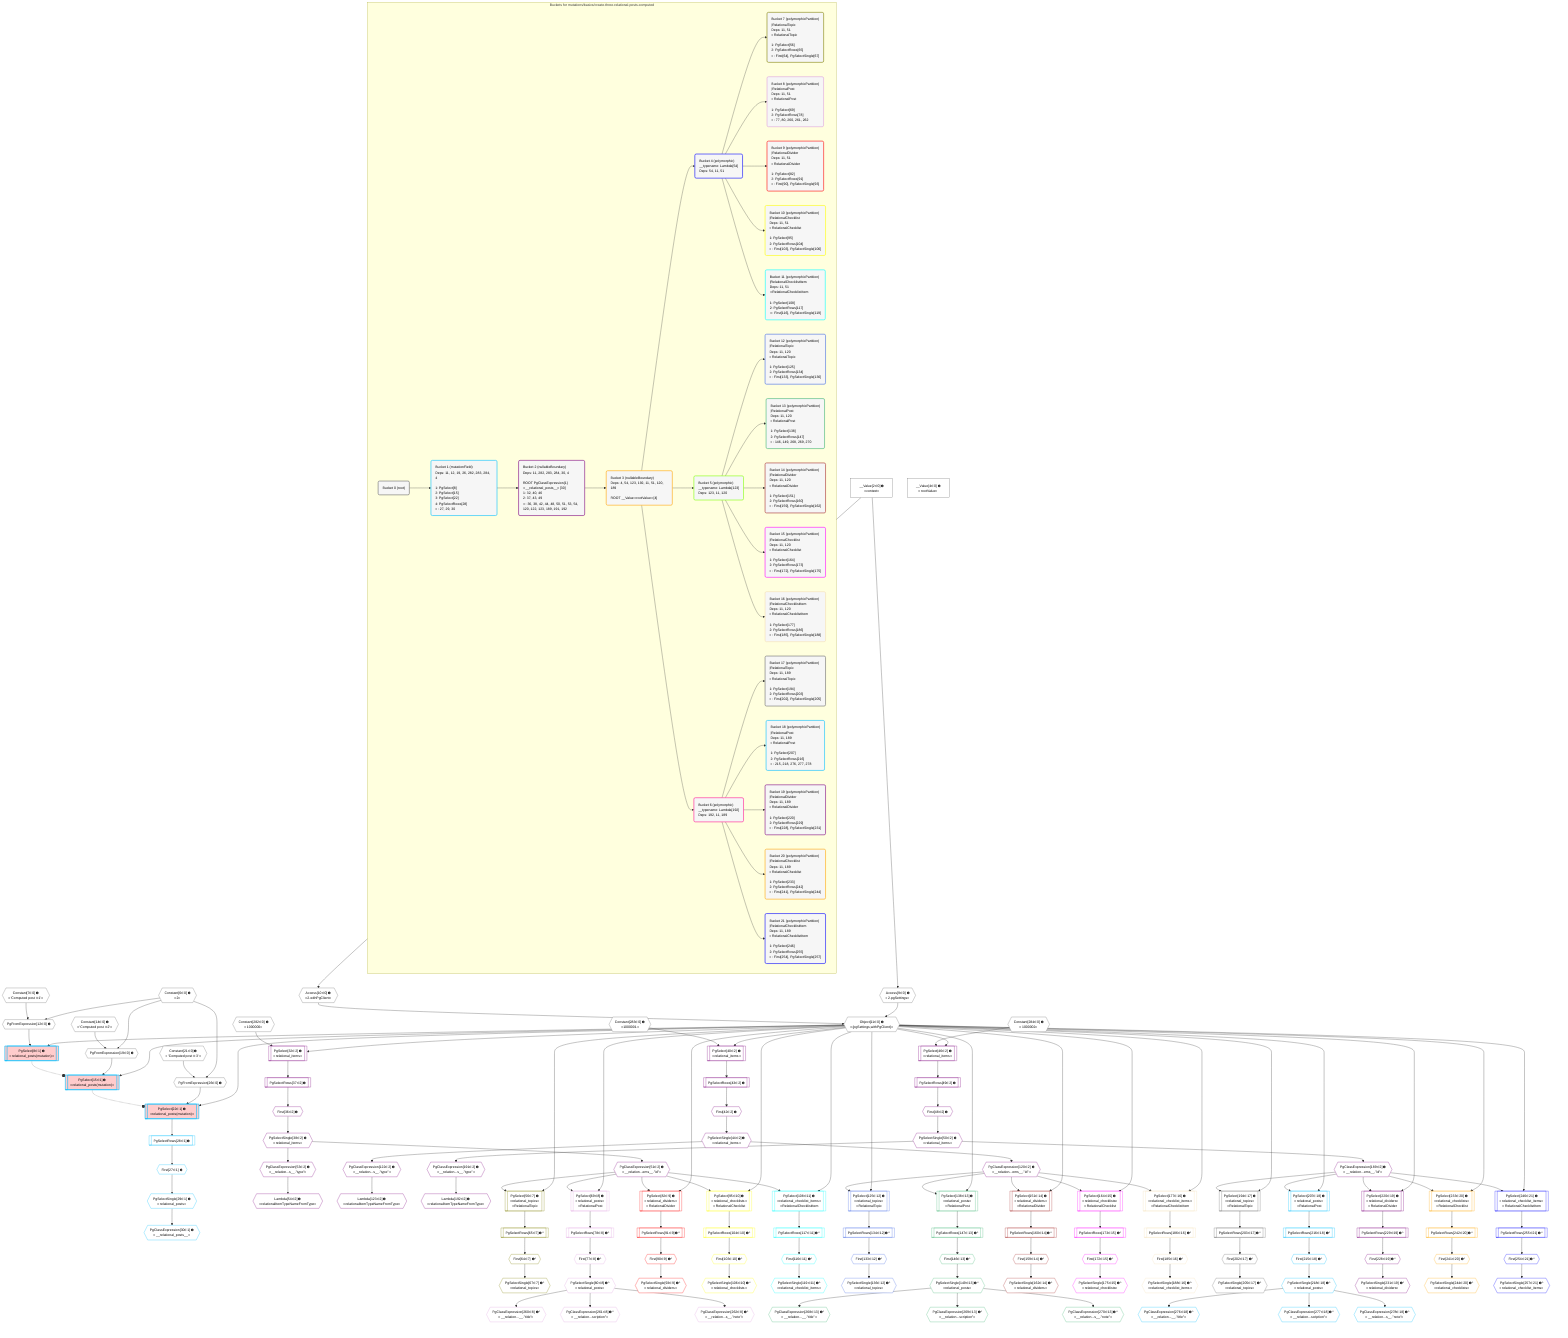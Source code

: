 %%{init: {'themeVariables': { 'fontSize': '12px'}}}%%
graph TD
    classDef path fill:#eee,stroke:#000,color:#000
    classDef plan fill:#fff,stroke-width:1px,color:#000
    classDef itemplan fill:#fff,stroke-width:2px,color:#000
    classDef unbatchedplan fill:#dff,stroke-width:1px,color:#000
    classDef sideeffectplan fill:#fcc,stroke-width:2px,color:#000
    classDef bucket fill:#f6f6f6,color:#000,stroke-width:2px,text-align:left

    subgraph "Buckets for mutations/basics/create-three-relational-posts-computed"
    Bucket0("Bucket 0 (root)"):::bucket
    Bucket1("Bucket 1 (mutationField)<br />Deps: 11, 12, 19, 26, 282, 283, 284, 4<br /><br />1: PgSelect[8]<br />2: PgSelect[15]<br />3: PgSelect[22]<br />4: PgSelectRows[28]<br />ᐳ: 27, 29, 30"):::bucket
    Bucket2("Bucket 2 (nullableBoundary)<br />Deps: 11, 282, 283, 284, 30, 4<br /><br />ROOT PgClassExpression{1}ᐸ__relational_posts__ᐳ[30]<br />1: 32, 40, 46<br />2: 37, 43, 49<br />ᐳ: 36, 38, 42, 44, 48, 50, 51, 53, 54, 120, 122, 123, 189, 191, 192"):::bucket
    Bucket3("Bucket 3 (nullableBoundary)<br />Deps: 4, 54, 123, 192, 11, 51, 120, 189<br /><br />ROOT __ValueᐸrootValueᐳ[4]"):::bucket
    Bucket4("Bucket 4 (polymorphic)<br />__typename: Lambda[54]<br />Deps: 54, 11, 51"):::bucket
    Bucket5("Bucket 5 (polymorphic)<br />__typename: Lambda[123]<br />Deps: 123, 11, 120"):::bucket
    Bucket6("Bucket 6 (polymorphic)<br />__typename: Lambda[192]<br />Deps: 192, 11, 189"):::bucket
    Bucket7("Bucket 7 (polymorphicPartition)<br />|RelationalTopic<br />Deps: 11, 51<br />ᐳRelationalTopic<br /><br />1: PgSelect[56]<br />2: PgSelectRows[65]<br />ᐳ: First[64], PgSelectSingle[67]"):::bucket
    Bucket8("Bucket 8 (polymorphicPartition)<br />|RelationalPost<br />Deps: 11, 51<br />ᐳRelationalPost<br /><br />1: PgSelect[69]<br />2: PgSelectRows[78]<br />ᐳ: 77, 80, 260, 261, 262"):::bucket
    Bucket9("Bucket 9 (polymorphicPartition)<br />|RelationalDivider<br />Deps: 11, 51<br />ᐳRelationalDivider<br /><br />1: PgSelect[82]<br />2: PgSelectRows[91]<br />ᐳ: First[90], PgSelectSingle[93]"):::bucket
    Bucket10("Bucket 10 (polymorphicPartition)<br />|RelationalChecklist<br />Deps: 11, 51<br />ᐳRelationalChecklist<br /><br />1: PgSelect[95]<br />2: PgSelectRows[104]<br />ᐳ: First[103], PgSelectSingle[106]"):::bucket
    Bucket11("Bucket 11 (polymorphicPartition)<br />|RelationalChecklistItem<br />Deps: 11, 51<br />ᐳRelationalChecklistItem<br /><br />1: PgSelect[108]<br />2: PgSelectRows[117]<br />ᐳ: First[116], PgSelectSingle[119]"):::bucket
    Bucket12("Bucket 12 (polymorphicPartition)<br />|RelationalTopic<br />Deps: 11, 120<br />ᐳRelationalTopic<br /><br />1: PgSelect[125]<br />2: PgSelectRows[134]<br />ᐳ: First[133], PgSelectSingle[136]"):::bucket
    Bucket13("Bucket 13 (polymorphicPartition)<br />|RelationalPost<br />Deps: 11, 120<br />ᐳRelationalPost<br /><br />1: PgSelect[138]<br />2: PgSelectRows[147]<br />ᐳ: 146, 149, 268, 269, 270"):::bucket
    Bucket14("Bucket 14 (polymorphicPartition)<br />|RelationalDivider<br />Deps: 11, 120<br />ᐳRelationalDivider<br /><br />1: PgSelect[151]<br />2: PgSelectRows[160]<br />ᐳ: First[159], PgSelectSingle[162]"):::bucket
    Bucket15("Bucket 15 (polymorphicPartition)<br />|RelationalChecklist<br />Deps: 11, 120<br />ᐳRelationalChecklist<br /><br />1: PgSelect[164]<br />2: PgSelectRows[173]<br />ᐳ: First[172], PgSelectSingle[175]"):::bucket
    Bucket16("Bucket 16 (polymorphicPartition)<br />|RelationalChecklistItem<br />Deps: 11, 120<br />ᐳRelationalChecklistItem<br /><br />1: PgSelect[177]<br />2: PgSelectRows[186]<br />ᐳ: First[185], PgSelectSingle[188]"):::bucket
    Bucket17("Bucket 17 (polymorphicPartition)<br />|RelationalTopic<br />Deps: 11, 189<br />ᐳRelationalTopic<br /><br />1: PgSelect[194]<br />2: PgSelectRows[203]<br />ᐳ: First[202], PgSelectSingle[205]"):::bucket
    Bucket18("Bucket 18 (polymorphicPartition)<br />|RelationalPost<br />Deps: 11, 189<br />ᐳRelationalPost<br /><br />1: PgSelect[207]<br />2: PgSelectRows[216]<br />ᐳ: 215, 218, 276, 277, 278"):::bucket
    Bucket19("Bucket 19 (polymorphicPartition)<br />|RelationalDivider<br />Deps: 11, 189<br />ᐳRelationalDivider<br /><br />1: PgSelect[220]<br />2: PgSelectRows[229]<br />ᐳ: First[228], PgSelectSingle[231]"):::bucket
    Bucket20("Bucket 20 (polymorphicPartition)<br />|RelationalChecklist<br />Deps: 11, 189<br />ᐳRelationalChecklist<br /><br />1: PgSelect[233]<br />2: PgSelectRows[242]<br />ᐳ: First[241], PgSelectSingle[244]"):::bucket
    Bucket21("Bucket 21 (polymorphicPartition)<br />|RelationalChecklistItem<br />Deps: 11, 189<br />ᐳRelationalChecklistItem<br /><br />1: PgSelect[246]<br />2: PgSelectRows[255]<br />ᐳ: First[254], PgSelectSingle[257]"):::bucket
    end
    Bucket0 --> Bucket1
    Bucket1 --> Bucket2
    Bucket2 --> Bucket3
    Bucket3 --> Bucket4 & Bucket5 & Bucket6
    Bucket4 --> Bucket7 & Bucket8 & Bucket9 & Bucket10 & Bucket11
    Bucket5 --> Bucket12 & Bucket13 & Bucket14 & Bucket15 & Bucket16
    Bucket6 --> Bucket17 & Bucket18 & Bucket19 & Bucket20 & Bucket21

    %% plan dependencies
    Object11{{"Object[11∈0] ➊<br />ᐸ{pgSettings,withPgClient}ᐳ"}}:::plan
    Access9{{"Access[9∈0] ➊<br />ᐸ2.pgSettingsᐳ"}}:::plan
    Access10{{"Access[10∈0] ➊<br />ᐸ2.withPgClientᐳ"}}:::plan
    Access9 & Access10 --> Object11
    PgFromExpression12{{"PgFromExpression[12∈0] ➊"}}:::plan
    Constant6{{"Constant[6∈0] ➊<br />ᐸ2ᐳ"}}:::plan
    Constant7{{"Constant[7∈0] ➊<br />ᐸ'Computed post ꖛ1'ᐳ"}}:::plan
    Constant6 & Constant7 --> PgFromExpression12
    PgFromExpression19{{"PgFromExpression[19∈0] ➊"}}:::plan
    Constant14{{"Constant[14∈0] ➊<br />ᐸ'Computed post ꖛ2'ᐳ"}}:::plan
    Constant6 & Constant14 --> PgFromExpression19
    PgFromExpression26{{"PgFromExpression[26∈0] ➊"}}:::plan
    Constant21{{"Constant[21∈0] ➊<br />ᐸ'Computed post ꖛ3'ᐳ"}}:::plan
    Constant6 & Constant21 --> PgFromExpression26
    __Value2["__Value[2∈0] ➊<br />ᐸcontextᐳ"]:::plan
    __Value2 --> Access9
    __Value2 --> Access10
    __Value4["__Value[4∈0] ➊<br />ᐸrootValueᐳ"]:::plan
    Constant282{{"Constant[282∈0] ➊<br />ᐸ1000000ᐳ"}}:::plan
    Constant283{{"Constant[283∈0] ➊<br />ᐸ1000001ᐳ"}}:::plan
    Constant284{{"Constant[284∈0] ➊<br />ᐸ1000002ᐳ"}}:::plan
    PgSelect8[["PgSelect[8∈1] ➊<br />ᐸrelational_posts(mutation)ᐳ"]]:::sideeffectplan
    Object11 & PgFromExpression12 --> PgSelect8
    PgSelect15[["PgSelect[15∈1] ➊<br />ᐸrelational_posts(mutation)ᐳ"]]:::sideeffectplan
    Object11 & PgFromExpression19 --> PgSelect15
    PgSelect22[["PgSelect[22∈1] ➊<br />ᐸrelational_posts(mutation)ᐳ"]]:::sideeffectplan
    Object11 & PgFromExpression26 --> PgSelect22
    First27{{"First[27∈1] ➊"}}:::plan
    PgSelectRows28[["PgSelectRows[28∈1] ➊"]]:::plan
    PgSelectRows28 --> First27
    PgSelect22 --> PgSelectRows28
    PgSelectSingle29{{"PgSelectSingle[29∈1] ➊<br />ᐸrelational_postsᐳ"}}:::plan
    First27 --> PgSelectSingle29
    PgClassExpression30{{"PgClassExpression[30∈1] ➊<br />ᐸ__relational_posts__ᐳ"}}:::plan
    PgSelectSingle29 --> PgClassExpression30
    PgSelect32[["PgSelect[32∈2] ➊<br />ᐸrelational_itemsᐳ"]]:::plan
    Object11 & Constant282 --> PgSelect32
    PgSelect40[["PgSelect[40∈2] ➊<br />ᐸrelational_itemsᐳ"]]:::plan
    Object11 & Constant283 --> PgSelect40
    PgSelect46[["PgSelect[46∈2] ➊<br />ᐸrelational_itemsᐳ"]]:::plan
    Object11 & Constant284 --> PgSelect46
    First36{{"First[36∈2] ➊"}}:::plan
    PgSelectRows37[["PgSelectRows[37∈2] ➊"]]:::plan
    PgSelectRows37 --> First36
    PgSelect32 --> PgSelectRows37
    PgSelectSingle38{{"PgSelectSingle[38∈2] ➊<br />ᐸrelational_itemsᐳ"}}:::plan
    First36 --> PgSelectSingle38
    First42{{"First[42∈2] ➊"}}:::plan
    PgSelectRows43[["PgSelectRows[43∈2] ➊"]]:::plan
    PgSelectRows43 --> First42
    PgSelect40 --> PgSelectRows43
    PgSelectSingle44{{"PgSelectSingle[44∈2] ➊<br />ᐸrelational_itemsᐳ"}}:::plan
    First42 --> PgSelectSingle44
    First48{{"First[48∈2] ➊"}}:::plan
    PgSelectRows49[["PgSelectRows[49∈2] ➊"]]:::plan
    PgSelectRows49 --> First48
    PgSelect46 --> PgSelectRows49
    PgSelectSingle50{{"PgSelectSingle[50∈2] ➊<br />ᐸrelational_itemsᐳ"}}:::plan
    First48 --> PgSelectSingle50
    PgClassExpression51{{"PgClassExpression[51∈2] ➊<br />ᐸ__relation...ems__.”id”ᐳ"}}:::plan
    PgSelectSingle38 --> PgClassExpression51
    PgClassExpression53{{"PgClassExpression[53∈2] ➊<br />ᐸ__relation...s__.”type”ᐳ"}}:::plan
    PgSelectSingle38 --> PgClassExpression53
    Lambda54{{"Lambda[54∈2] ➊<br />ᐸrelationalItemTypeNameFromTypeᐳ"}}:::plan
    PgClassExpression53 --> Lambda54
    PgClassExpression120{{"PgClassExpression[120∈2] ➊<br />ᐸ__relation...ems__.”id”ᐳ"}}:::plan
    PgSelectSingle44 --> PgClassExpression120
    PgClassExpression122{{"PgClassExpression[122∈2] ➊<br />ᐸ__relation...s__.”type”ᐳ"}}:::plan
    PgSelectSingle44 --> PgClassExpression122
    Lambda123{{"Lambda[123∈2] ➊<br />ᐸrelationalItemTypeNameFromTypeᐳ"}}:::plan
    PgClassExpression122 --> Lambda123
    PgClassExpression189{{"PgClassExpression[189∈2] ➊<br />ᐸ__relation...ems__.”id”ᐳ"}}:::plan
    PgSelectSingle50 --> PgClassExpression189
    PgClassExpression191{{"PgClassExpression[191∈2] ➊<br />ᐸ__relation...s__.”type”ᐳ"}}:::plan
    PgSelectSingle50 --> PgClassExpression191
    Lambda192{{"Lambda[192∈2] ➊<br />ᐸrelationalItemTypeNameFromTypeᐳ"}}:::plan
    PgClassExpression191 --> Lambda192
    PgSelect56[["PgSelect[56∈7] ➊<br />ᐸrelational_topicsᐳ<br />ᐳRelationalTopic"]]:::plan
    Object11 & PgClassExpression51 --> PgSelect56
    First64{{"First[64∈7] ➊^"}}:::plan
    PgSelectRows65[["PgSelectRows[65∈7] ➊^"]]:::plan
    PgSelectRows65 --> First64
    PgSelect56 --> PgSelectRows65
    PgSelectSingle67{{"PgSelectSingle[67∈7] ➊^<br />ᐸrelational_topicsᐳ"}}:::plan
    First64 --> PgSelectSingle67
    PgSelect69[["PgSelect[69∈8] ➊<br />ᐸrelational_postsᐳ<br />ᐳRelationalPost"]]:::plan
    Object11 & PgClassExpression51 --> PgSelect69
    First77{{"First[77∈8] ➊^"}}:::plan
    PgSelectRows78[["PgSelectRows[78∈8] ➊^"]]:::plan
    PgSelectRows78 --> First77
    PgSelect69 --> PgSelectRows78
    PgSelectSingle80{{"PgSelectSingle[80∈8] ➊^<br />ᐸrelational_postsᐳ"}}:::plan
    First77 --> PgSelectSingle80
    PgClassExpression260{{"PgClassExpression[260∈8] ➊^<br />ᐸ__relation...__.”title”ᐳ"}}:::plan
    PgSelectSingle80 --> PgClassExpression260
    PgClassExpression261{{"PgClassExpression[261∈8] ➊^<br />ᐸ__relation...scription”ᐳ"}}:::plan
    PgSelectSingle80 --> PgClassExpression261
    PgClassExpression262{{"PgClassExpression[262∈8] ➊^<br />ᐸ__relation...s__.”note”ᐳ"}}:::plan
    PgSelectSingle80 --> PgClassExpression262
    PgSelect82[["PgSelect[82∈9] ➊<br />ᐸrelational_dividersᐳ<br />ᐳRelationalDivider"]]:::plan
    Object11 & PgClassExpression51 --> PgSelect82
    First90{{"First[90∈9] ➊^"}}:::plan
    PgSelectRows91[["PgSelectRows[91∈9] ➊^"]]:::plan
    PgSelectRows91 --> First90
    PgSelect82 --> PgSelectRows91
    PgSelectSingle93{{"PgSelectSingle[93∈9] ➊^<br />ᐸrelational_dividersᐳ"}}:::plan
    First90 --> PgSelectSingle93
    PgSelect95[["PgSelect[95∈10] ➊<br />ᐸrelational_checklistsᐳ<br />ᐳRelationalChecklist"]]:::plan
    Object11 & PgClassExpression51 --> PgSelect95
    First103{{"First[103∈10] ➊^"}}:::plan
    PgSelectRows104[["PgSelectRows[104∈10] ➊^"]]:::plan
    PgSelectRows104 --> First103
    PgSelect95 --> PgSelectRows104
    PgSelectSingle106{{"PgSelectSingle[106∈10] ➊^<br />ᐸrelational_checklistsᐳ"}}:::plan
    First103 --> PgSelectSingle106
    PgSelect108[["PgSelect[108∈11] ➊<br />ᐸrelational_checklist_itemsᐳ<br />ᐳRelationalChecklistItem"]]:::plan
    Object11 & PgClassExpression51 --> PgSelect108
    First116{{"First[116∈11] ➊^"}}:::plan
    PgSelectRows117[["PgSelectRows[117∈11] ➊^"]]:::plan
    PgSelectRows117 --> First116
    PgSelect108 --> PgSelectRows117
    PgSelectSingle119{{"PgSelectSingle[119∈11] ➊^<br />ᐸrelational_checklist_itemsᐳ"}}:::plan
    First116 --> PgSelectSingle119
    PgSelect125[["PgSelect[125∈12] ➊<br />ᐸrelational_topicsᐳ<br />ᐳRelationalTopic"]]:::plan
    Object11 & PgClassExpression120 --> PgSelect125
    First133{{"First[133∈12] ➊^"}}:::plan
    PgSelectRows134[["PgSelectRows[134∈12] ➊^"]]:::plan
    PgSelectRows134 --> First133
    PgSelect125 --> PgSelectRows134
    PgSelectSingle136{{"PgSelectSingle[136∈12] ➊^<br />ᐸrelational_topicsᐳ"}}:::plan
    First133 --> PgSelectSingle136
    PgSelect138[["PgSelect[138∈13] ➊<br />ᐸrelational_postsᐳ<br />ᐳRelationalPost"]]:::plan
    Object11 & PgClassExpression120 --> PgSelect138
    First146{{"First[146∈13] ➊^"}}:::plan
    PgSelectRows147[["PgSelectRows[147∈13] ➊^"]]:::plan
    PgSelectRows147 --> First146
    PgSelect138 --> PgSelectRows147
    PgSelectSingle149{{"PgSelectSingle[149∈13] ➊^<br />ᐸrelational_postsᐳ"}}:::plan
    First146 --> PgSelectSingle149
    PgClassExpression268{{"PgClassExpression[268∈13] ➊^<br />ᐸ__relation...__.”title”ᐳ"}}:::plan
    PgSelectSingle149 --> PgClassExpression268
    PgClassExpression269{{"PgClassExpression[269∈13] ➊^<br />ᐸ__relation...scription”ᐳ"}}:::plan
    PgSelectSingle149 --> PgClassExpression269
    PgClassExpression270{{"PgClassExpression[270∈13] ➊^<br />ᐸ__relation...s__.”note”ᐳ"}}:::plan
    PgSelectSingle149 --> PgClassExpression270
    PgSelect151[["PgSelect[151∈14] ➊<br />ᐸrelational_dividersᐳ<br />ᐳRelationalDivider"]]:::plan
    Object11 & PgClassExpression120 --> PgSelect151
    First159{{"First[159∈14] ➊^"}}:::plan
    PgSelectRows160[["PgSelectRows[160∈14] ➊^"]]:::plan
    PgSelectRows160 --> First159
    PgSelect151 --> PgSelectRows160
    PgSelectSingle162{{"PgSelectSingle[162∈14] ➊^<br />ᐸrelational_dividersᐳ"}}:::plan
    First159 --> PgSelectSingle162
    PgSelect164[["PgSelect[164∈15] ➊<br />ᐸrelational_checklistsᐳ<br />ᐳRelationalChecklist"]]:::plan
    Object11 & PgClassExpression120 --> PgSelect164
    First172{{"First[172∈15] ➊^"}}:::plan
    PgSelectRows173[["PgSelectRows[173∈15] ➊^"]]:::plan
    PgSelectRows173 --> First172
    PgSelect164 --> PgSelectRows173
    PgSelectSingle175{{"PgSelectSingle[175∈15] ➊^<br />ᐸrelational_checklistsᐳ"}}:::plan
    First172 --> PgSelectSingle175
    PgSelect177[["PgSelect[177∈16] ➊<br />ᐸrelational_checklist_itemsᐳ<br />ᐳRelationalChecklistItem"]]:::plan
    Object11 & PgClassExpression120 --> PgSelect177
    First185{{"First[185∈16] ➊^"}}:::plan
    PgSelectRows186[["PgSelectRows[186∈16] ➊^"]]:::plan
    PgSelectRows186 --> First185
    PgSelect177 --> PgSelectRows186
    PgSelectSingle188{{"PgSelectSingle[188∈16] ➊^<br />ᐸrelational_checklist_itemsᐳ"}}:::plan
    First185 --> PgSelectSingle188
    PgSelect194[["PgSelect[194∈17] ➊<br />ᐸrelational_topicsᐳ<br />ᐳRelationalTopic"]]:::plan
    Object11 & PgClassExpression189 --> PgSelect194
    First202{{"First[202∈17] ➊^"}}:::plan
    PgSelectRows203[["PgSelectRows[203∈17] ➊^"]]:::plan
    PgSelectRows203 --> First202
    PgSelect194 --> PgSelectRows203
    PgSelectSingle205{{"PgSelectSingle[205∈17] ➊^<br />ᐸrelational_topicsᐳ"}}:::plan
    First202 --> PgSelectSingle205
    PgSelect207[["PgSelect[207∈18] ➊<br />ᐸrelational_postsᐳ<br />ᐳRelationalPost"]]:::plan
    Object11 & PgClassExpression189 --> PgSelect207
    First215{{"First[215∈18] ➊^"}}:::plan
    PgSelectRows216[["PgSelectRows[216∈18] ➊^"]]:::plan
    PgSelectRows216 --> First215
    PgSelect207 --> PgSelectRows216
    PgSelectSingle218{{"PgSelectSingle[218∈18] ➊^<br />ᐸrelational_postsᐳ"}}:::plan
    First215 --> PgSelectSingle218
    PgClassExpression276{{"PgClassExpression[276∈18] ➊^<br />ᐸ__relation...__.”title”ᐳ"}}:::plan
    PgSelectSingle218 --> PgClassExpression276
    PgClassExpression277{{"PgClassExpression[277∈18] ➊^<br />ᐸ__relation...scription”ᐳ"}}:::plan
    PgSelectSingle218 --> PgClassExpression277
    PgClassExpression278{{"PgClassExpression[278∈18] ➊^<br />ᐸ__relation...s__.”note”ᐳ"}}:::plan
    PgSelectSingle218 --> PgClassExpression278
    PgSelect220[["PgSelect[220∈19] ➊<br />ᐸrelational_dividersᐳ<br />ᐳRelationalDivider"]]:::plan
    Object11 & PgClassExpression189 --> PgSelect220
    First228{{"First[228∈19] ➊^"}}:::plan
    PgSelectRows229[["PgSelectRows[229∈19] ➊^"]]:::plan
    PgSelectRows229 --> First228
    PgSelect220 --> PgSelectRows229
    PgSelectSingle231{{"PgSelectSingle[231∈19] ➊^<br />ᐸrelational_dividersᐳ"}}:::plan
    First228 --> PgSelectSingle231
    PgSelect233[["PgSelect[233∈20] ➊<br />ᐸrelational_checklistsᐳ<br />ᐳRelationalChecklist"]]:::plan
    Object11 & PgClassExpression189 --> PgSelect233
    First241{{"First[241∈20] ➊^"}}:::plan
    PgSelectRows242[["PgSelectRows[242∈20] ➊^"]]:::plan
    PgSelectRows242 --> First241
    PgSelect233 --> PgSelectRows242
    PgSelectSingle244{{"PgSelectSingle[244∈20] ➊^<br />ᐸrelational_checklistsᐳ"}}:::plan
    First241 --> PgSelectSingle244
    PgSelect246[["PgSelect[246∈21] ➊<br />ᐸrelational_checklist_itemsᐳ<br />ᐳRelationalChecklistItem"]]:::plan
    Object11 & PgClassExpression189 --> PgSelect246
    First254{{"First[254∈21] ➊^"}}:::plan
    PgSelectRows255[["PgSelectRows[255∈21] ➊^"]]:::plan
    PgSelectRows255 --> First254
    PgSelect246 --> PgSelectRows255
    PgSelectSingle257{{"PgSelectSingle[257∈21] ➊^<br />ᐸrelational_checklist_itemsᐳ"}}:::plan
    First254 --> PgSelectSingle257

    %% define steps
    classDef bucket0 stroke:#696969
    class Bucket0,__Value2,__Value4,Constant6,Constant7,Access9,Access10,Object11,PgFromExpression12,Constant14,PgFromExpression19,Constant21,PgFromExpression26,Constant282,Constant283,Constant284 bucket0
    classDef bucket1 stroke:#00bfff
    class Bucket1,PgSelect8,PgSelect15,PgSelect22,First27,PgSelectRows28,PgSelectSingle29,PgClassExpression30 bucket1
    classDef bucket2 stroke:#7f007f
    class Bucket2,PgSelect32,First36,PgSelectRows37,PgSelectSingle38,PgSelect40,First42,PgSelectRows43,PgSelectSingle44,PgSelect46,First48,PgSelectRows49,PgSelectSingle50,PgClassExpression51,PgClassExpression53,Lambda54,PgClassExpression120,PgClassExpression122,Lambda123,PgClassExpression189,PgClassExpression191,Lambda192 bucket2
    classDef bucket3 stroke:#ffa500
    class Bucket3 bucket3
    classDef bucket4 stroke:#0000ff
    class Bucket4 bucket4
    classDef bucket5 stroke:#7fff00
    class Bucket5 bucket5
    classDef bucket6 stroke:#ff1493
    class Bucket6 bucket6
    classDef bucket7 stroke:#808000
    class Bucket7,PgSelect56,First64,PgSelectRows65,PgSelectSingle67 bucket7
    classDef bucket8 stroke:#dda0dd
    class Bucket8,PgSelect69,First77,PgSelectRows78,PgSelectSingle80,PgClassExpression260,PgClassExpression261,PgClassExpression262 bucket8
    classDef bucket9 stroke:#ff0000
    class Bucket9,PgSelect82,First90,PgSelectRows91,PgSelectSingle93 bucket9
    classDef bucket10 stroke:#ffff00
    class Bucket10,PgSelect95,First103,PgSelectRows104,PgSelectSingle106 bucket10
    classDef bucket11 stroke:#00ffff
    class Bucket11,PgSelect108,First116,PgSelectRows117,PgSelectSingle119 bucket11
    classDef bucket12 stroke:#4169e1
    class Bucket12,PgSelect125,First133,PgSelectRows134,PgSelectSingle136 bucket12
    classDef bucket13 stroke:#3cb371
    class Bucket13,PgSelect138,First146,PgSelectRows147,PgSelectSingle149,PgClassExpression268,PgClassExpression269,PgClassExpression270 bucket13
    classDef bucket14 stroke:#a52a2a
    class Bucket14,PgSelect151,First159,PgSelectRows160,PgSelectSingle162 bucket14
    classDef bucket15 stroke:#ff00ff
    class Bucket15,PgSelect164,First172,PgSelectRows173,PgSelectSingle175 bucket15
    classDef bucket16 stroke:#f5deb3
    class Bucket16,PgSelect177,First185,PgSelectRows186,PgSelectSingle188 bucket16
    classDef bucket17 stroke:#696969
    class Bucket17,PgSelect194,First202,PgSelectRows203,PgSelectSingle205 bucket17
    classDef bucket18 stroke:#00bfff
    class Bucket18,PgSelect207,First215,PgSelectRows216,PgSelectSingle218,PgClassExpression276,PgClassExpression277,PgClassExpression278 bucket18
    classDef bucket19 stroke:#7f007f
    class Bucket19,PgSelect220,First228,PgSelectRows229,PgSelectSingle231 bucket19
    classDef bucket20 stroke:#ffa500
    class Bucket20,PgSelect233,First241,PgSelectRows242,PgSelectSingle244 bucket20
    classDef bucket21 stroke:#0000ff
    class Bucket21,PgSelect246,First254,PgSelectRows255,PgSelectSingle257 bucket21

    %% implicit side effects
    PgSelect8 -.-o PgSelect15
    PgSelect15 -.-o PgSelect22
